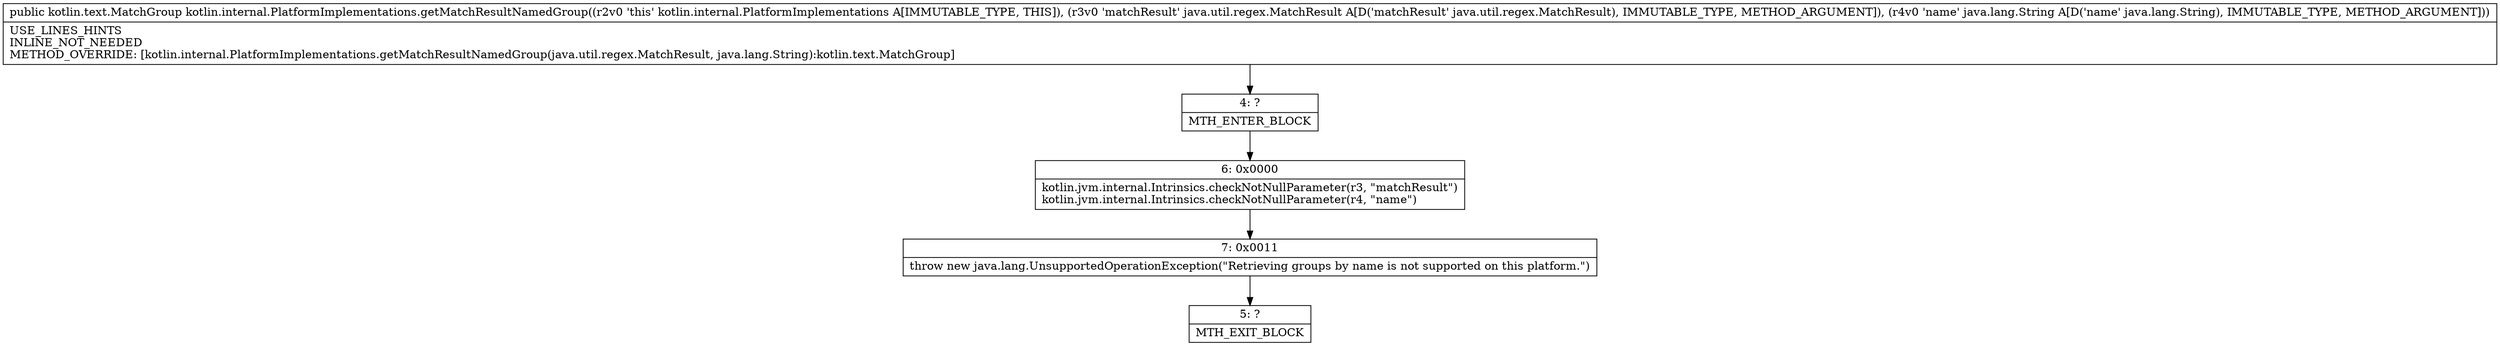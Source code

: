 digraph "CFG forkotlin.internal.PlatformImplementations.getMatchResultNamedGroup(Ljava\/util\/regex\/MatchResult;Ljava\/lang\/String;)Lkotlin\/text\/MatchGroup;" {
Node_4 [shape=record,label="{4\:\ ?|MTH_ENTER_BLOCK\l}"];
Node_6 [shape=record,label="{6\:\ 0x0000|kotlin.jvm.internal.Intrinsics.checkNotNullParameter(r3, \"matchResult\")\lkotlin.jvm.internal.Intrinsics.checkNotNullParameter(r4, \"name\")\l}"];
Node_7 [shape=record,label="{7\:\ 0x0011|throw new java.lang.UnsupportedOperationException(\"Retrieving groups by name is not supported on this platform.\")\l}"];
Node_5 [shape=record,label="{5\:\ ?|MTH_EXIT_BLOCK\l}"];
MethodNode[shape=record,label="{public kotlin.text.MatchGroup kotlin.internal.PlatformImplementations.getMatchResultNamedGroup((r2v0 'this' kotlin.internal.PlatformImplementations A[IMMUTABLE_TYPE, THIS]), (r3v0 'matchResult' java.util.regex.MatchResult A[D('matchResult' java.util.regex.MatchResult), IMMUTABLE_TYPE, METHOD_ARGUMENT]), (r4v0 'name' java.lang.String A[D('name' java.lang.String), IMMUTABLE_TYPE, METHOD_ARGUMENT]))  | USE_LINES_HINTS\lINLINE_NOT_NEEDED\lMETHOD_OVERRIDE: [kotlin.internal.PlatformImplementations.getMatchResultNamedGroup(java.util.regex.MatchResult, java.lang.String):kotlin.text.MatchGroup]\l}"];
MethodNode -> Node_4;Node_4 -> Node_6;
Node_6 -> Node_7;
Node_7 -> Node_5;
}

